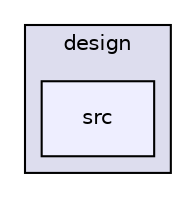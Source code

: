 digraph "src" {
  compound=true
  node [ fontsize="10", fontname="Helvetica"];
  edge [ labelfontsize="10", labelfontname="Helvetica"];
  subgraph clusterdir_04d84a2441d682b3d9ea8865683e33a5 {
    graph [ bgcolor="#ddddee", pencolor="black", label="design" fontname="Helvetica", fontsize="10", URL="dir_04d84a2441d682b3d9ea8865683e33a5.html"]
  dir_0f4e5ec945a8333716b2cb84a5c03f50 [shape=box, label="src", style="filled", fillcolor="#eeeeff", pencolor="black", URL="dir_0f4e5ec945a8333716b2cb84a5c03f50.html"];
  }
}
